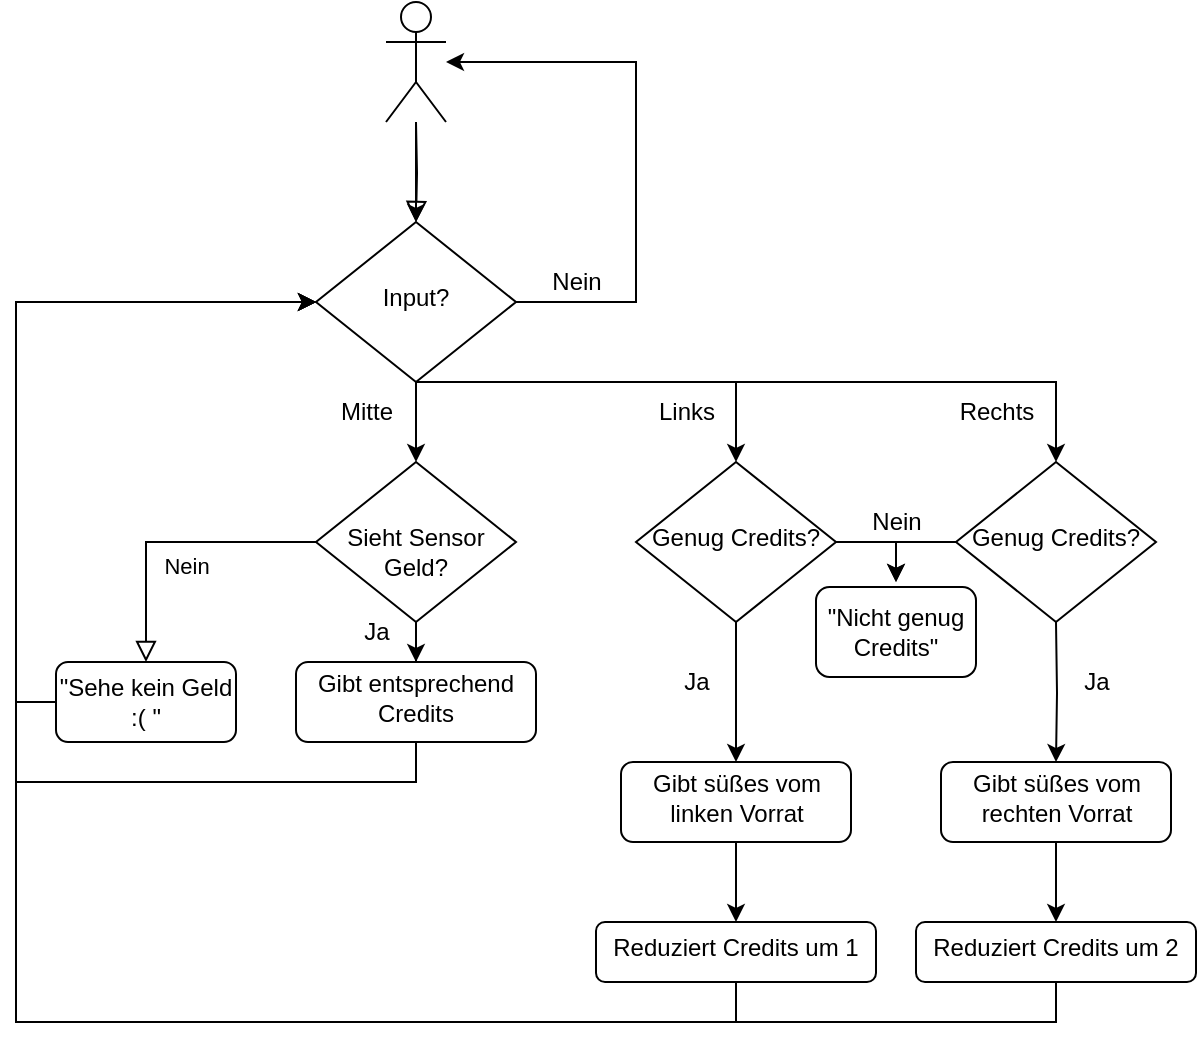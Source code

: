 <mxfile version="20.6.0" type="device"><diagram id="C5RBs43oDa-KdzZeNtuy" name="Page-1"><mxGraphModel dx="1185" dy="650" grid="1" gridSize="10" guides="1" tooltips="1" connect="1" arrows="1" fold="1" page="1" pageScale="1" pageWidth="827" pageHeight="1169" math="0" shadow="0"><root><mxCell id="WIyWlLk6GJQsqaUBKTNV-0"/><mxCell id="WIyWlLk6GJQsqaUBKTNV-1" parent="WIyWlLk6GJQsqaUBKTNV-0"/><mxCell id="WIyWlLk6GJQsqaUBKTNV-2" value="" style="rounded=0;html=1;jettySize=auto;orthogonalLoop=1;fontSize=11;endArrow=block;endFill=0;endSize=8;strokeWidth=1;shadow=0;labelBackgroundColor=none;edgeStyle=orthogonalEdgeStyle;" parent="WIyWlLk6GJQsqaUBKTNV-1" target="WIyWlLk6GJQsqaUBKTNV-6" edge="1"><mxGeometry relative="1" as="geometry"><mxPoint x="220" y="120" as="sourcePoint"/></mxGeometry></mxCell><mxCell id="cBEy2mqX28X_9GNLaq0y-4" style="edgeStyle=orthogonalEdgeStyle;rounded=0;orthogonalLoop=1;jettySize=auto;html=1;exitX=1;exitY=0.5;exitDx=0;exitDy=0;" edge="1" parent="WIyWlLk6GJQsqaUBKTNV-1" source="WIyWlLk6GJQsqaUBKTNV-6" target="cBEy2mqX28X_9GNLaq0y-0"><mxGeometry relative="1" as="geometry"><mxPoint x="240" y="90" as="targetPoint"/><Array as="points"><mxPoint x="330" y="210"/><mxPoint x="330" y="90"/></Array></mxGeometry></mxCell><mxCell id="cBEy2mqX28X_9GNLaq0y-9" style="edgeStyle=orthogonalEdgeStyle;rounded=0;orthogonalLoop=1;jettySize=auto;html=1;exitX=0.5;exitY=1;exitDx=0;exitDy=0;entryX=0.5;entryY=0;entryDx=0;entryDy=0;" edge="1" parent="WIyWlLk6GJQsqaUBKTNV-1" source="WIyWlLk6GJQsqaUBKTNV-6" target="cBEy2mqX28X_9GNLaq0y-6"><mxGeometry relative="1" as="geometry"><Array as="points"><mxPoint x="380" y="250"/></Array></mxGeometry></mxCell><mxCell id="cBEy2mqX28X_9GNLaq0y-11" style="edgeStyle=orthogonalEdgeStyle;rounded=0;orthogonalLoop=1;jettySize=auto;html=1;exitX=0.5;exitY=1;exitDx=0;exitDy=0;entryX=0.5;entryY=0;entryDx=0;entryDy=0;" edge="1" parent="WIyWlLk6GJQsqaUBKTNV-1" source="WIyWlLk6GJQsqaUBKTNV-6" target="cBEy2mqX28X_9GNLaq0y-7"><mxGeometry relative="1" as="geometry"><Array as="points"><mxPoint x="540" y="250"/></Array></mxGeometry></mxCell><mxCell id="cBEy2mqX28X_9GNLaq0y-13" style="edgeStyle=orthogonalEdgeStyle;rounded=0;orthogonalLoop=1;jettySize=auto;html=1;exitX=0.5;exitY=1;exitDx=0;exitDy=0;entryX=0.5;entryY=0;entryDx=0;entryDy=0;" edge="1" parent="WIyWlLk6GJQsqaUBKTNV-1" source="WIyWlLk6GJQsqaUBKTNV-6" target="WIyWlLk6GJQsqaUBKTNV-10"><mxGeometry relative="1" as="geometry"/></mxCell><mxCell id="WIyWlLk6GJQsqaUBKTNV-6" value="Input?" style="rhombus;whiteSpace=wrap;html=1;shadow=0;fontFamily=Helvetica;fontSize=12;align=center;strokeWidth=1;spacing=6;spacingTop=-4;" parent="WIyWlLk6GJQsqaUBKTNV-1" vertex="1"><mxGeometry x="170" y="170" width="100" height="80" as="geometry"/></mxCell><mxCell id="WIyWlLk6GJQsqaUBKTNV-8" value="Nein" style="rounded=0;html=1;jettySize=auto;orthogonalLoop=1;fontSize=11;endArrow=block;endFill=0;endSize=8;strokeWidth=1;shadow=0;labelBackgroundColor=none;edgeStyle=orthogonalEdgeStyle;" parent="WIyWlLk6GJQsqaUBKTNV-1" source="WIyWlLk6GJQsqaUBKTNV-10" target="WIyWlLk6GJQsqaUBKTNV-11" edge="1"><mxGeometry x="0.333" y="20" relative="1" as="geometry"><mxPoint as="offset"/></mxGeometry></mxCell><mxCell id="cBEy2mqX28X_9GNLaq0y-19" value="" style="edgeStyle=orthogonalEdgeStyle;rounded=0;orthogonalLoop=1;jettySize=auto;html=1;" edge="1" parent="WIyWlLk6GJQsqaUBKTNV-1" source="WIyWlLk6GJQsqaUBKTNV-10" target="cBEy2mqX28X_9GNLaq0y-18"><mxGeometry relative="1" as="geometry"/></mxCell><mxCell id="WIyWlLk6GJQsqaUBKTNV-10" value="&lt;div&gt;&lt;br&gt;&lt;/div&gt;&lt;div&gt;Sieht Sensor Geld?&lt;/div&gt;" style="rhombus;whiteSpace=wrap;html=1;shadow=0;fontFamily=Helvetica;fontSize=12;align=center;strokeWidth=1;spacing=6;spacingTop=-4;" parent="WIyWlLk6GJQsqaUBKTNV-1" vertex="1"><mxGeometry x="170" y="290" width="100" height="80" as="geometry"/></mxCell><mxCell id="cBEy2mqX28X_9GNLaq0y-41" style="edgeStyle=orthogonalEdgeStyle;rounded=0;orthogonalLoop=1;jettySize=auto;html=1;entryX=0;entryY=0.5;entryDx=0;entryDy=0;" edge="1" parent="WIyWlLk6GJQsqaUBKTNV-1" source="WIyWlLk6GJQsqaUBKTNV-11" target="WIyWlLk6GJQsqaUBKTNV-6"><mxGeometry relative="1" as="geometry"><mxPoint x="20" y="230" as="targetPoint"/><Array as="points"><mxPoint x="20" y="410"/><mxPoint x="20" y="210"/></Array></mxGeometry></mxCell><mxCell id="WIyWlLk6GJQsqaUBKTNV-11" value="&quot;Sehe kein Geld :( &quot;" style="rounded=1;whiteSpace=wrap;html=1;fontSize=12;glass=0;strokeWidth=1;shadow=0;" parent="WIyWlLk6GJQsqaUBKTNV-1" vertex="1"><mxGeometry x="40" y="390" width="90" height="40" as="geometry"/></mxCell><mxCell id="cBEy2mqX28X_9GNLaq0y-1" value="" style="edgeStyle=orthogonalEdgeStyle;rounded=0;orthogonalLoop=1;jettySize=auto;html=1;" edge="1" parent="WIyWlLk6GJQsqaUBKTNV-1" source="cBEy2mqX28X_9GNLaq0y-0" target="WIyWlLk6GJQsqaUBKTNV-6"><mxGeometry relative="1" as="geometry"/></mxCell><mxCell id="cBEy2mqX28X_9GNLaq0y-0" value="" style="shape=umlActor;verticalLabelPosition=bottom;verticalAlign=top;html=1;outlineConnect=0;" vertex="1" parent="WIyWlLk6GJQsqaUBKTNV-1"><mxGeometry x="205" y="60" width="30" height="60" as="geometry"/></mxCell><mxCell id="cBEy2mqX28X_9GNLaq0y-5" value="Nein" style="text;html=1;align=center;verticalAlign=middle;resizable=0;points=[];autosize=1;strokeColor=none;fillColor=none;" vertex="1" parent="WIyWlLk6GJQsqaUBKTNV-1"><mxGeometry x="275" y="185" width="50" height="30" as="geometry"/></mxCell><mxCell id="cBEy2mqX28X_9GNLaq0y-24" style="edgeStyle=orthogonalEdgeStyle;rounded=0;orthogonalLoop=1;jettySize=auto;html=1;" edge="1" parent="WIyWlLk6GJQsqaUBKTNV-1" source="cBEy2mqX28X_9GNLaq0y-6"><mxGeometry relative="1" as="geometry"><mxPoint x="460" y="350" as="targetPoint"/><Array as="points"><mxPoint x="460" y="330"/></Array></mxGeometry></mxCell><mxCell id="cBEy2mqX28X_9GNLaq0y-31" value="" style="edgeStyle=orthogonalEdgeStyle;rounded=0;orthogonalLoop=1;jettySize=auto;html=1;" edge="1" parent="WIyWlLk6GJQsqaUBKTNV-1" source="cBEy2mqX28X_9GNLaq0y-6" target="cBEy2mqX28X_9GNLaq0y-30"><mxGeometry relative="1" as="geometry"/></mxCell><mxCell id="cBEy2mqX28X_9GNLaq0y-6" value="Genug Credits?" style="rhombus;whiteSpace=wrap;html=1;shadow=0;fontFamily=Helvetica;fontSize=12;align=center;strokeWidth=1;spacing=6;spacingTop=-4;" vertex="1" parent="WIyWlLk6GJQsqaUBKTNV-1"><mxGeometry x="330" y="290" width="100" height="80" as="geometry"/></mxCell><mxCell id="cBEy2mqX28X_9GNLaq0y-27" style="edgeStyle=orthogonalEdgeStyle;rounded=0;orthogonalLoop=1;jettySize=auto;html=1;exitX=0;exitY=0.5;exitDx=0;exitDy=0;" edge="1" parent="WIyWlLk6GJQsqaUBKTNV-1" source="cBEy2mqX28X_9GNLaq0y-7"><mxGeometry relative="1" as="geometry"><mxPoint x="460" y="350" as="targetPoint"/></mxGeometry></mxCell><mxCell id="cBEy2mqX28X_9GNLaq0y-7" value="Genug Credits?" style="rhombus;whiteSpace=wrap;html=1;shadow=0;fontFamily=Helvetica;fontSize=12;align=center;strokeWidth=1;spacing=6;spacingTop=-4;" vertex="1" parent="WIyWlLk6GJQsqaUBKTNV-1"><mxGeometry x="490" y="290" width="100" height="80" as="geometry"/></mxCell><mxCell id="cBEy2mqX28X_9GNLaq0y-14" value="Links" style="text;html=1;align=center;verticalAlign=middle;resizable=0;points=[];autosize=1;strokeColor=none;fillColor=none;" vertex="1" parent="WIyWlLk6GJQsqaUBKTNV-1"><mxGeometry x="330" y="250" width="50" height="30" as="geometry"/></mxCell><mxCell id="cBEy2mqX28X_9GNLaq0y-15" value="Mitte" style="text;html=1;align=center;verticalAlign=middle;resizable=0;points=[];autosize=1;strokeColor=none;fillColor=none;" vertex="1" parent="WIyWlLk6GJQsqaUBKTNV-1"><mxGeometry x="170" y="250" width="50" height="30" as="geometry"/></mxCell><mxCell id="cBEy2mqX28X_9GNLaq0y-16" value="Rechts" style="text;html=1;align=center;verticalAlign=middle;resizable=0;points=[];autosize=1;strokeColor=none;fillColor=none;" vertex="1" parent="WIyWlLk6GJQsqaUBKTNV-1"><mxGeometry x="480" y="250" width="60" height="30" as="geometry"/></mxCell><mxCell id="cBEy2mqX28X_9GNLaq0y-50" style="edgeStyle=orthogonalEdgeStyle;rounded=0;orthogonalLoop=1;jettySize=auto;html=1;" edge="1" parent="WIyWlLk6GJQsqaUBKTNV-1" source="cBEy2mqX28X_9GNLaq0y-18"><mxGeometry relative="1" as="geometry"><mxPoint x="170" y="210" as="targetPoint"/><Array as="points"><mxPoint x="220" y="450"/><mxPoint x="20" y="450"/><mxPoint x="20" y="210"/></Array></mxGeometry></mxCell><mxCell id="cBEy2mqX28X_9GNLaq0y-18" value="Gibt entsprechend Credits" style="rounded=1;whiteSpace=wrap;html=1;shadow=0;strokeWidth=1;spacing=6;spacingTop=-4;" vertex="1" parent="WIyWlLk6GJQsqaUBKTNV-1"><mxGeometry x="160" y="390" width="120" height="40" as="geometry"/></mxCell><mxCell id="cBEy2mqX28X_9GNLaq0y-20" value="Ja" style="text;html=1;align=center;verticalAlign=middle;resizable=0;points=[];autosize=1;strokeColor=none;fillColor=none;" vertex="1" parent="WIyWlLk6GJQsqaUBKTNV-1"><mxGeometry x="180" y="360" width="40" height="30" as="geometry"/></mxCell><mxCell id="cBEy2mqX28X_9GNLaq0y-22" value="&quot;Nicht genug Credits&quot;" style="rounded=1;whiteSpace=wrap;html=1;" vertex="1" parent="WIyWlLk6GJQsqaUBKTNV-1"><mxGeometry x="420" y="352.5" width="80" height="45" as="geometry"/></mxCell><mxCell id="cBEy2mqX28X_9GNLaq0y-29" value="Nein" style="text;html=1;align=center;verticalAlign=middle;resizable=0;points=[];autosize=1;strokeColor=none;fillColor=none;" vertex="1" parent="WIyWlLk6GJQsqaUBKTNV-1"><mxGeometry x="435" y="305" width="50" height="30" as="geometry"/></mxCell><mxCell id="cBEy2mqX28X_9GNLaq0y-33" value="" style="edgeStyle=orthogonalEdgeStyle;rounded=0;orthogonalLoop=1;jettySize=auto;html=1;" edge="1" parent="WIyWlLk6GJQsqaUBKTNV-1" source="cBEy2mqX28X_9GNLaq0y-30" target="cBEy2mqX28X_9GNLaq0y-32"><mxGeometry relative="1" as="geometry"/></mxCell><mxCell id="cBEy2mqX28X_9GNLaq0y-30" value="Gibt süßes vom linken Vorrat" style="rounded=1;whiteSpace=wrap;html=1;shadow=0;strokeWidth=1;spacing=6;spacingTop=-4;" vertex="1" parent="WIyWlLk6GJQsqaUBKTNV-1"><mxGeometry x="322.5" y="440" width="115" height="40" as="geometry"/></mxCell><mxCell id="cBEy2mqX28X_9GNLaq0y-54" style="edgeStyle=orthogonalEdgeStyle;rounded=0;orthogonalLoop=1;jettySize=auto;html=1;" edge="1" parent="WIyWlLk6GJQsqaUBKTNV-1" source="cBEy2mqX28X_9GNLaq0y-32"><mxGeometry relative="1" as="geometry"><mxPoint x="170" y="210" as="targetPoint"/><Array as="points"><mxPoint x="380" y="570"/><mxPoint x="20" y="570"/><mxPoint x="20" y="210"/></Array></mxGeometry></mxCell><mxCell id="cBEy2mqX28X_9GNLaq0y-32" value="Reduziert Credits um 1" style="rounded=1;whiteSpace=wrap;html=1;shadow=0;strokeWidth=1;spacing=6;spacingTop=-4;" vertex="1" parent="WIyWlLk6GJQsqaUBKTNV-1"><mxGeometry x="310" y="520" width="140" height="30" as="geometry"/></mxCell><mxCell id="cBEy2mqX28X_9GNLaq0y-34" value="" style="edgeStyle=orthogonalEdgeStyle;rounded=0;orthogonalLoop=1;jettySize=auto;html=1;" edge="1" parent="WIyWlLk6GJQsqaUBKTNV-1" target="cBEy2mqX28X_9GNLaq0y-36"><mxGeometry relative="1" as="geometry"><mxPoint x="540" y="370" as="sourcePoint"/></mxGeometry></mxCell><mxCell id="cBEy2mqX28X_9GNLaq0y-35" value="" style="edgeStyle=orthogonalEdgeStyle;rounded=0;orthogonalLoop=1;jettySize=auto;html=1;" edge="1" parent="WIyWlLk6GJQsqaUBKTNV-1" source="cBEy2mqX28X_9GNLaq0y-36" target="cBEy2mqX28X_9GNLaq0y-37"><mxGeometry relative="1" as="geometry"/></mxCell><mxCell id="cBEy2mqX28X_9GNLaq0y-36" value="Gibt süßes vom rechten Vorrat" style="rounded=1;whiteSpace=wrap;html=1;shadow=0;strokeWidth=1;spacing=6;spacingTop=-4;" vertex="1" parent="WIyWlLk6GJQsqaUBKTNV-1"><mxGeometry x="482.5" y="440" width="115" height="40" as="geometry"/></mxCell><mxCell id="cBEy2mqX28X_9GNLaq0y-52" style="edgeStyle=orthogonalEdgeStyle;rounded=0;orthogonalLoop=1;jettySize=auto;html=1;" edge="1" parent="WIyWlLk6GJQsqaUBKTNV-1" source="cBEy2mqX28X_9GNLaq0y-37" target="WIyWlLk6GJQsqaUBKTNV-6"><mxGeometry relative="1" as="geometry"><mxPoint x="160.029" y="225" as="targetPoint"/><Array as="points"><mxPoint x="540" y="570"/><mxPoint x="20" y="570"/><mxPoint x="20" y="210"/></Array></mxGeometry></mxCell><mxCell id="cBEy2mqX28X_9GNLaq0y-37" value="Reduziert Credits um 2" style="rounded=1;whiteSpace=wrap;html=1;shadow=0;strokeWidth=1;spacing=6;spacingTop=-4;" vertex="1" parent="WIyWlLk6GJQsqaUBKTNV-1"><mxGeometry x="470" y="520" width="140" height="30" as="geometry"/></mxCell><mxCell id="cBEy2mqX28X_9GNLaq0y-38" value="Ja" style="text;html=1;align=center;verticalAlign=middle;resizable=0;points=[];autosize=1;strokeColor=none;fillColor=none;" vertex="1" parent="WIyWlLk6GJQsqaUBKTNV-1"><mxGeometry x="340" y="385" width="40" height="30" as="geometry"/></mxCell><mxCell id="cBEy2mqX28X_9GNLaq0y-39" value="Ja" style="text;html=1;align=center;verticalAlign=middle;resizable=0;points=[];autosize=1;strokeColor=none;fillColor=none;" vertex="1" parent="WIyWlLk6GJQsqaUBKTNV-1"><mxGeometry x="540" y="385" width="40" height="30" as="geometry"/></mxCell></root></mxGraphModel></diagram></mxfile>